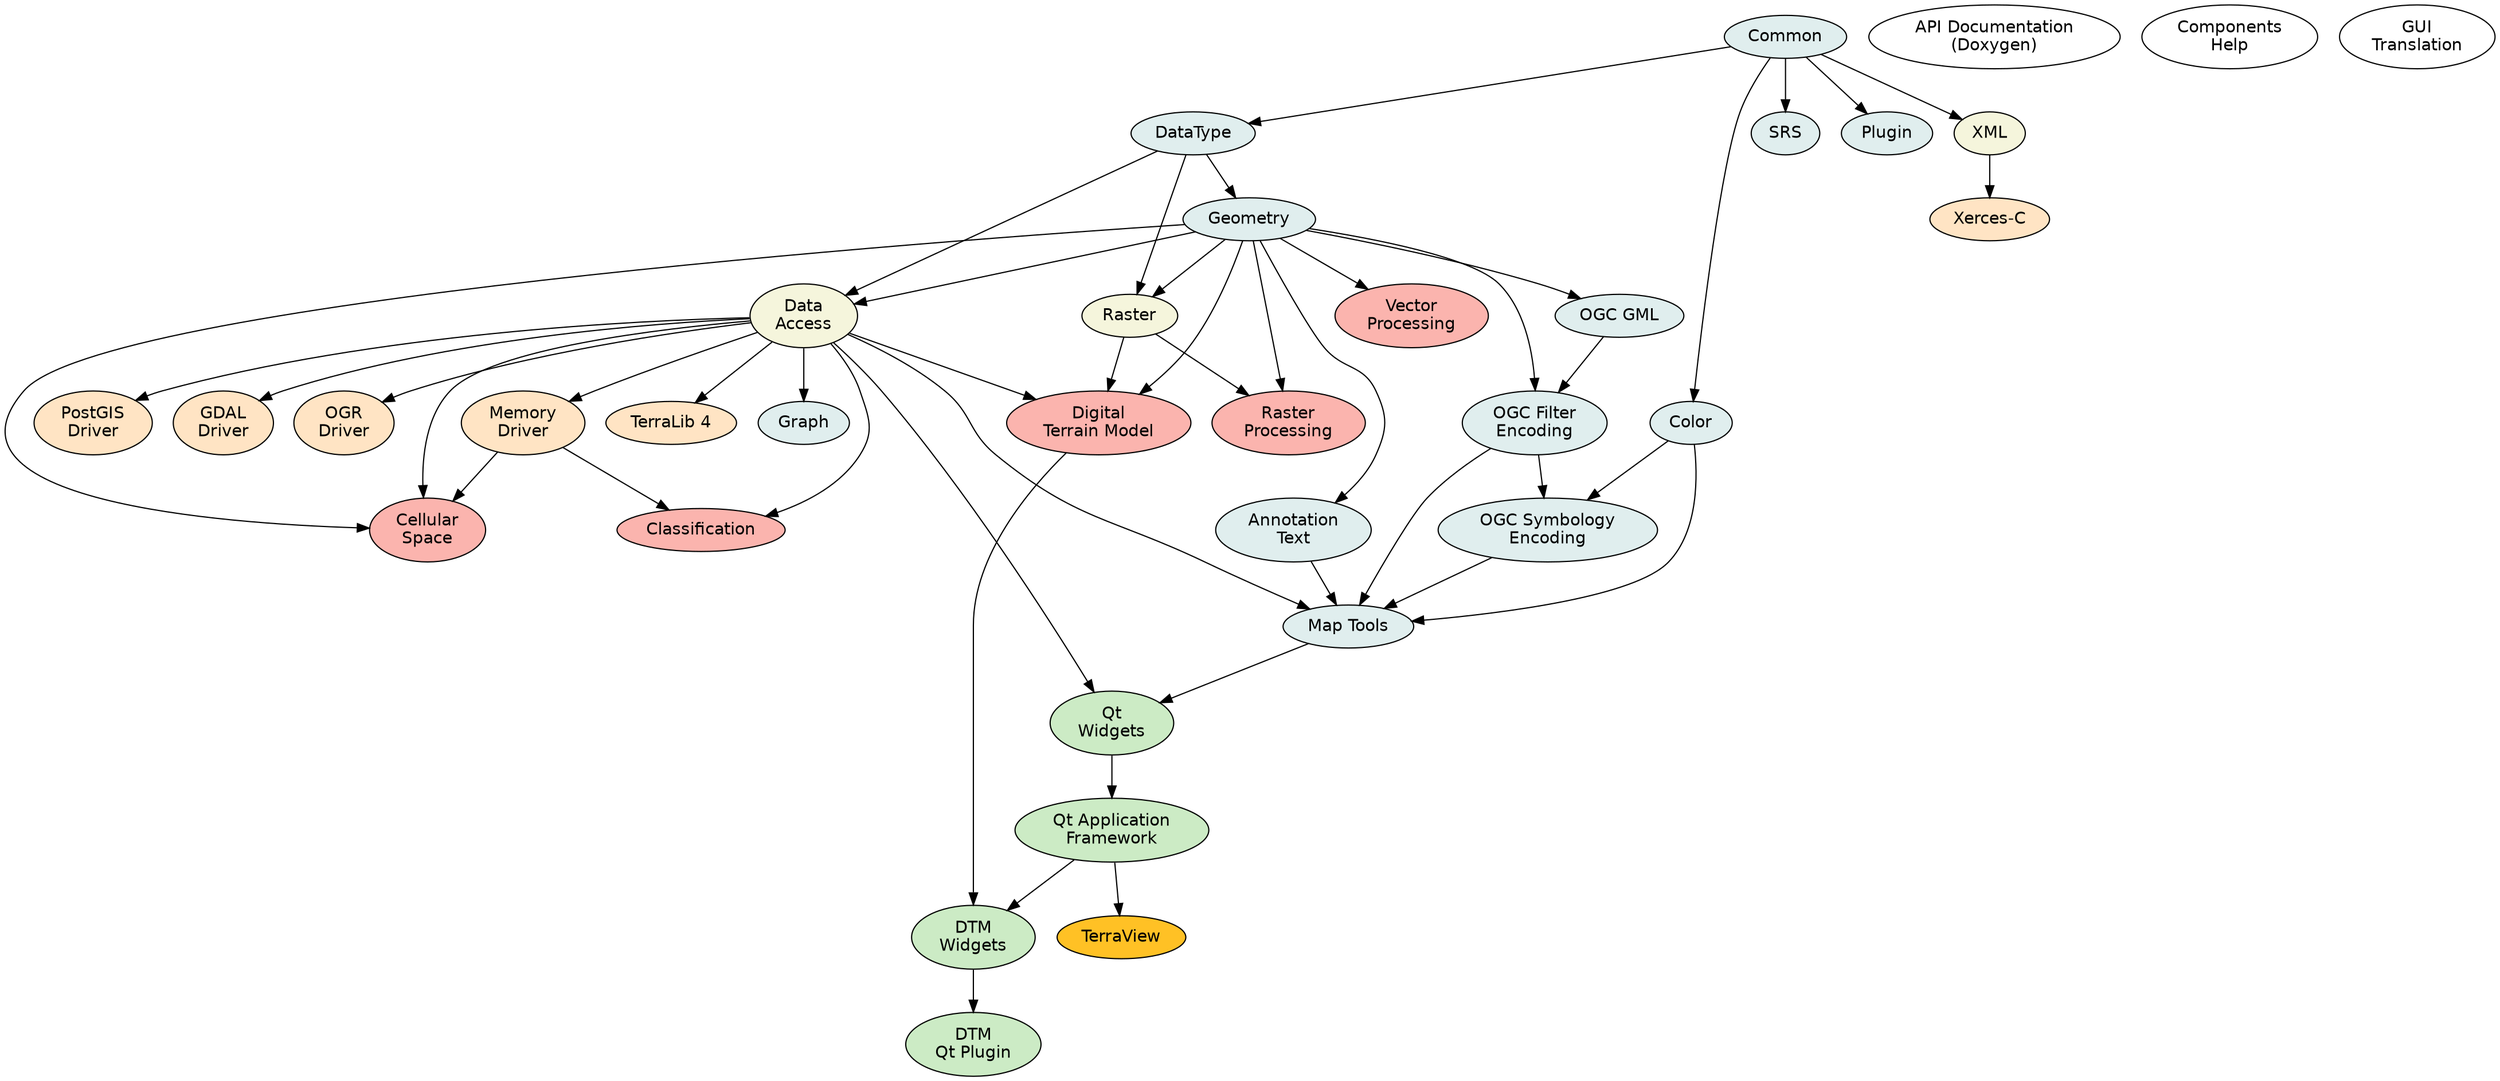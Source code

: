 digraph TerraLib {
    node[fontname="Helvetica"];
    annotationtext -> { maptools };
    color -> { maptools; symbology };
    common -> { srs; plugin; xml; datatype; color };
    dataaccess -> { postgis; gdal; ogr; memory; terralib4; qt_widgets; cellspace; classification; maptools; te_graph; mnt_core };
    datatype -> { geometry; raster; dataaccess };
    doxygen;
    filter -> { maptools; symbology }
    geometry -> { raster; dataaccess; vp; rp; annotationtext; cellspace; filter; gml; mnt_core };
    gml -> { filter }
    maptools -> { qt_widgets };
    memory -> { cellspace; classification };
    mnt_core -> { mnt_qt };
    mnt_qt -> { mnt_qt_plugin };
    qt_af -> { terraview; mnt_qt };
    qt_help;
    qt_translations;
    qt_widgets -> { qt_af };
    raster -> { rp; mnt_core };
    symbology -> { maptools }
    xml -> { xerces };


    annotationtext [label="Annotation\nText", color=black, fillcolor="#e0eeee", style=filled, fontcolor=black];
    cellspace [label="Cellular\nSpace", color=black, fillcolor="#fbb4ae", style=filled, fontcolor=black];
    classification [label="Classification", color=black, fillcolor="#fbb4ae", style=filled, fontcolor=black];
    color [label="Color", color=black, fillcolor="#e0eeee", style=filled, fontcolor=black];
    common [label="Common", color=black, fillcolor="#e0eeee", style=filled, fontcolor=black];
    dataaccess [label="Data\nAccess", color=black, fillcolor="#f5f5dc", style=filled, fontcolor=black];
    datatype [label="DataType", color=black, fillcolor="#e0eeee", style=filled, fontcolor=black];
    doxygen [label="API Documentation\n(Doxygen)", color=black, fillcolor="#ffffff", style=filled, fontcolor=black];
    filter [label="OGC Filter\nEncoding", color=black, fillcolor="#e0eeee", style=filled, fontcolor=black];
    gdal [label="GDAL\nDriver", color=black, fillcolor="#ffe4c4", style=filled, fontcolor=black];
    geometry [label="Geometry", color=black, fillcolor="#e0eeee", style=filled, fontcolor=black];
    te_graph [label="Graph", color=black, fillcolor="#e0eeee", style=filled, fontcolor=black];
    gml [label="OGC GML", color=black, fillcolor="#e0eeee", style=filled, fontcolor=black];
    maptools [label="Map Tools", color=black, fillcolor="#e0eeee", style=filled, fontcolor=black];
    memory [label="Memory\nDriver", color=black, fillcolor="#ffe4c4", style=filled, fontcolor=black];
    mnt_core [label="Digital\nTerrain Model", color=black, fillcolor="#fbb4ae", style=filled, fontcolor=black];
    mnt_qt [label="DTM\nWidgets", color=black, fillcolor="#ccebc5", style=filled, fontcolor=black];
    mnt_qt_plugin [label="DTM\nQt Plugin", color=black, fillcolor="#ccebc5", style=filled, fontcolor=black];
    ogr [label="OGR\nDriver", color=black, fillcolor="#ffe4c4", style=filled, fontcolor=black];
    plugin [label="Plugin", color=black, fillcolor="#e0eeee", style=filled, fontcolor=black];
    postgis [label="PostGIS\nDriver", color=black, fillcolor="#ffe4c4", style=filled, fontcolor=black];
    qt_af [label="Qt Application\nFramework", color=black, fillcolor="#ccebc5", style=filled, fontcolor=black];
    qt_help [label="Components\nHelp", color=black, fillcolor="#ffffff", style=filled, fontcolor=black];
    qt_translations [label="GUI\nTranslation", color=black, fillcolor="#ffffff", style=filled, fontcolor=black];
    qt_widgets [label="Qt\nWidgets", color=black, fillcolor="#ccebc5", style=filled, fontcolor=black];
    raster [label="Raster", color=black, fillcolor="#f5f5dc", style=filled, fontcolor=black];
    rp [label="Raster\nProcessing", color=black, fillcolor="#fbb4ae", style=filled, fontcolor=black];
    srs [label="SRS", color=black, fillcolor="#e0eeee", style=filled, fontcolor=black];
    symbology [label="OGC Symbology\nEncoding", color=black, fillcolor="#e0eeee", style=filled, fontcolor=black];
    terralib4 [label="TerraLib 4", color=black, fillcolor="#ffe4c4", style=filled, fontcolor=black];
    terraview [label="TerraView", color=black, fillcolor="#ffc125", style=filled, fontcolor=black];
    vp [label="Vector\nProcessing", color=black, fillcolor="#fbb4ae", style=filled, fontcolor=black];
    xerces [label="Xerces-C", color=black, fillcolor="#ffe4c4", style=filled, fontcolor=black];
    xml [label="XML", color=black, fillcolor="#f5f5dc", style=filled, fontcolor=black];
    
}
